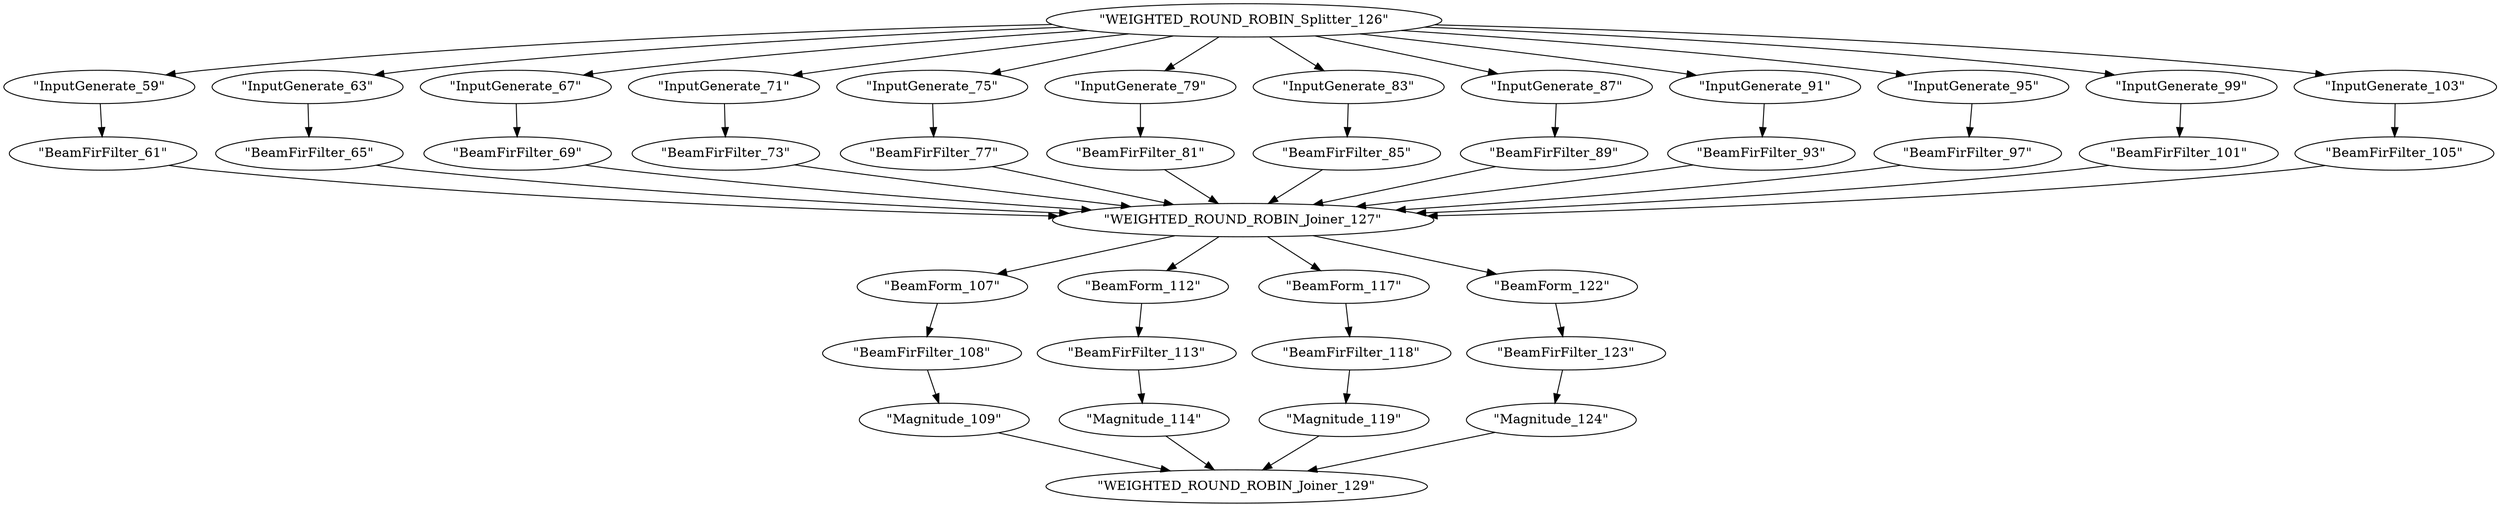 strict digraph BeamFormer_166 {
	graph [name=BeamFormer_166];
	node [label="\N"];
	node0	[codeSize="\"150 b\"",
		label="\"WEIGHTED_ROUND_ROBIN_Splitter_126\"",
		peek="\"0\"",
		peekType="\"float\"",
		pop="\"0\"",
		popType="\"float\"",
		push="\"0\"",
		pushType="\"float\"",
		stackSize="\"32 b\"",
		work="\"0\""];
	node1	[codeSize="\"174 b\"",
		contraction="{'node2': {'label': '\"BeamFirFilter_60\"', 'push': '\"4\"', 'pop': '\"4\"', 'peek': '\"4\"', 'pushType': '\"float\"', 'popType': '\"float\"', '\
peekType': '\"float\"', 'codeSize': '\"332 b\"', 'stackSize': '\"128 b\"', 'work': '\"2538\"'}}",
		label="\"InputGenerate_59\"",
		peek="\"0\"",
		peekType="\"float\"",
		pop="\"0\"",
		popType="\"float\"",
		push="\"4\"",
		pushType="\"float\"",
		stackSize="\"0 b\"",
		work="\"3181\""];
	node0 -> node1;
	node4	[codeSize="\"174 b\"",
		contraction="{'node5': {'label': '\"BeamFirFilter_64\"', 'push': '\"4\"', 'pop': '\"4\"', 'peek': '\"4\"', 'pushType': '\"float\"', 'popType': '\"float\"', '\
peekType': '\"float\"', 'codeSize': '\"332 b\"', 'stackSize': '\"128 b\"', 'work': '\"2538\"'}}",
		label="\"InputGenerate_63\"",
		peek="\"0\"",
		peekType="\"float\"",
		pop="\"0\"",
		popType="\"float\"",
		push="\"4\"",
		pushType="\"float\"",
		stackSize="\"0 b\"",
		work="\"3181\""];
	node0 -> node4;
	node7	[codeSize="\"174 b\"",
		contraction="{'node8': {'label': '\"BeamFirFilter_68\"', 'push': '\"4\"', 'pop': '\"4\"', 'peek': '\"4\"', 'pushType': '\"float\"', 'popType': '\"float\"', '\
peekType': '\"float\"', 'codeSize': '\"332 b\"', 'stackSize': '\"128 b\"', 'work': '\"2538\"'}}",
		label="\"InputGenerate_67\"",
		peek="\"0\"",
		peekType="\"float\"",
		pop="\"0\"",
		popType="\"float\"",
		push="\"4\"",
		pushType="\"float\"",
		stackSize="\"0 b\"",
		work="\"3181\""];
	node0 -> node7;
	node10	[codeSize="\"174 b\"",
		contraction="{'node11': {'label': '\"BeamFirFilter_72\"', 'push': '\"4\"', 'pop': '\"4\"', 'peek': '\"4\"', 'pushType': '\"float\"', 'popType': '\"float\"', '\
peekType': '\"float\"', 'codeSize': '\"332 b\"', 'stackSize': '\"128 b\"', 'work': '\"2538\"'}}",
		label="\"InputGenerate_71\"",
		peek="\"0\"",
		peekType="\"float\"",
		pop="\"0\"",
		popType="\"float\"",
		push="\"4\"",
		pushType="\"float\"",
		stackSize="\"0 b\"",
		work="\"3181\""];
	node0 -> node10;
	node13	[codeSize="\"174 b\"",
		contraction="{'node14': {'label': '\"BeamFirFilter_76\"', 'push': '\"4\"', 'pop': '\"4\"', 'peek': '\"4\"', 'pushType': '\"float\"', 'popType': '\"float\"', '\
peekType': '\"float\"', 'codeSize': '\"332 b\"', 'stackSize': '\"128 b\"', 'work': '\"2538\"'}}",
		label="\"InputGenerate_75\"",
		peek="\"0\"",
		peekType="\"float\"",
		pop="\"0\"",
		popType="\"float\"",
		push="\"4\"",
		pushType="\"float\"",
		stackSize="\"0 b\"",
		work="\"3181\""];
	node0 -> node13;
	node16	[codeSize="\"174 b\"",
		contraction="{'node17': {'label': '\"BeamFirFilter_80\"', 'push': '\"4\"', 'pop': '\"4\"', 'peek': '\"4\"', 'pushType': '\"float\"', 'popType': '\"float\"', '\
peekType': '\"float\"', 'codeSize': '\"332 b\"', 'stackSize': '\"128 b\"', 'work': '\"2538\"'}}",
		label="\"InputGenerate_79\"",
		peek="\"0\"",
		peekType="\"float\"",
		pop="\"0\"",
		popType="\"float\"",
		push="\"4\"",
		pushType="\"float\"",
		stackSize="\"0 b\"",
		work="\"3181\""];
	node0 -> node16;
	node19	[codeSize="\"174 b\"",
		contraction="{'node20': {'label': '\"BeamFirFilter_84\"', 'push': '\"4\"', 'pop': '\"4\"', 'peek': '\"4\"', 'pushType': '\"float\"', 'popType': '\"float\"', '\
peekType': '\"float\"', 'codeSize': '\"332 b\"', 'stackSize': '\"128 b\"', 'work': '\"2538\"'}}",
		label="\"InputGenerate_83\"",
		peek="\"0\"",
		peekType="\"float\"",
		pop="\"0\"",
		popType="\"float\"",
		push="\"4\"",
		pushType="\"float\"",
		stackSize="\"0 b\"",
		work="\"3181\""];
	node0 -> node19;
	node22	[codeSize="\"174 b\"",
		contraction="{'node23': {'label': '\"BeamFirFilter_88\"', 'push': '\"4\"', 'pop': '\"4\"', 'peek': '\"4\"', 'pushType': '\"float\"', 'popType': '\"float\"', '\
peekType': '\"float\"', 'codeSize': '\"332 b\"', 'stackSize': '\"128 b\"', 'work': '\"2538\"'}}",
		label="\"InputGenerate_87\"",
		peek="\"0\"",
		peekType="\"float\"",
		pop="\"0\"",
		popType="\"float\"",
		push="\"4\"",
		pushType="\"float\"",
		stackSize="\"0 b\"",
		work="\"3181\""];
	node0 -> node22;
	node25	[codeSize="\"174 b\"",
		contraction="{'node26': {'label': '\"BeamFirFilter_92\"', 'push': '\"4\"', 'pop': '\"4\"', 'peek': '\"4\"', 'pushType': '\"float\"', 'popType': '\"float\"', '\
peekType': '\"float\"', 'codeSize': '\"332 b\"', 'stackSize': '\"128 b\"', 'work': '\"2538\"'}}",
		label="\"InputGenerate_91\"",
		peek="\"0\"",
		peekType="\"float\"",
		pop="\"0\"",
		popType="\"float\"",
		push="\"4\"",
		pushType="\"float\"",
		stackSize="\"0 b\"",
		work="\"3181\""];
	node0 -> node25;
	node28	[codeSize="\"174 b\"",
		contraction="{'node29': {'label': '\"BeamFirFilter_96\"', 'push': '\"4\"', 'pop': '\"4\"', 'peek': '\"4\"', 'pushType': '\"float\"', 'popType': '\"float\"', '\
peekType': '\"float\"', 'codeSize': '\"332 b\"', 'stackSize': '\"128 b\"', 'work': '\"2538\"'}}",
		label="\"InputGenerate_95\"",
		peek="\"0\"",
		peekType="\"float\"",
		pop="\"0\"",
		popType="\"float\"",
		push="\"4\"",
		pushType="\"float\"",
		stackSize="\"0 b\"",
		work="\"3181\""];
	node0 -> node28;
	node31	[codeSize="\"174 b\"",
		contraction="{'node32': {'label': '\"BeamFirFilter_100\"', 'push': '\"4\"', 'pop': '\"4\"', 'peek': '\"4\"', 'pushType': '\"float\"', 'popType': '\"float\"', '\
peekType': '\"float\"', 'codeSize': '\"332 b\"', 'stackSize': '\"128 b\"', 'work': '\"2538\"'}}",
		label="\"InputGenerate_99\"",
		peek="\"0\"",
		peekType="\"float\"",
		pop="\"0\"",
		popType="\"float\"",
		push="\"4\"",
		pushType="\"float\"",
		stackSize="\"0 b\"",
		work="\"3181\""];
	node0 -> node31;
	node34	[codeSize="\"174 b\"",
		contraction="{'node35': {'label': '\"BeamFirFilter_104\"', 'push': '\"4\"', 'pop': '\"4\"', 'peek': '\"4\"', 'pushType': '\"float\"', 'popType': '\"float\"', '\
peekType': '\"float\"', 'codeSize': '\"332 b\"', 'stackSize': '\"128 b\"', 'work': '\"2538\"'}}",
		label="\"InputGenerate_103\"",
		peek="\"0\"",
		peekType="\"float\"",
		pop="\"0\"",
		popType="\"float\"",
		push="\"4\"",
		pushType="\"float\"",
		stackSize="\"0 b\"",
		work="\"3181\""];
	node0 -> node34;
	node3	[codeSize="\"332 b\"",
		label="\"BeamFirFilter_61\"",
		peek="\"4\"",
		peekType="\"float\"",
		pop="\"4\"",
		popType="\"float\"",
		push="\"2\"",
		pushType="\"float\"",
		stackSize="\"128 b\"",
		work="\"2548\""];
	node1 -> node3;
	node37	[codeSize="\"222 b\"",
		contraction="{'node38': {'label': '\"DUPLICATE_Splitter_128\"', 'push': '\"24\"', 'pop': '\"24\"', 'peek': '\"0\"', 'pushType': '\"float\"', 'popType': '\"\
float\"', 'peekType': '\"float\"', 'codeSize': '\"36 b\"', 'stackSize': '\"64 b\"', 'work': '\"0\"'}}",
		label="\"WEIGHTED_ROUND_ROBIN_Joiner_127\"",
		peek="\"0\"",
		peekType="\"float\"",
		pop="\"24\"",
		popType="\"float\"",
		push="\"24\"",
		pushType="\"float\"",
		stackSize="\"416 b\"",
		work="\"0\""];
	node3 -> node37;
	node6	[codeSize="\"332 b\"",
		label="\"BeamFirFilter_65\"",
		peek="\"4\"",
		peekType="\"float\"",
		pop="\"4\"",
		popType="\"float\"",
		push="\"2\"",
		pushType="\"float\"",
		stackSize="\"128 b\"",
		work="\"2548\""];
	node4 -> node6;
	node6 -> node37;
	node9	[codeSize="\"332 b\"",
		label="\"BeamFirFilter_69\"",
		peek="\"4\"",
		peekType="\"float\"",
		pop="\"4\"",
		popType="\"float\"",
		push="\"2\"",
		pushType="\"float\"",
		stackSize="\"128 b\"",
		work="\"2548\""];
	node7 -> node9;
	node9 -> node37;
	node12	[codeSize="\"332 b\"",
		label="\"BeamFirFilter_73\"",
		peek="\"4\"",
		peekType="\"float\"",
		pop="\"4\"",
		popType="\"float\"",
		push="\"2\"",
		pushType="\"float\"",
		stackSize="\"128 b\"",
		work="\"2548\""];
	node10 -> node12;
	node12 -> node37;
	node15	[codeSize="\"332 b\"",
		label="\"BeamFirFilter_77\"",
		peek="\"4\"",
		peekType="\"float\"",
		pop="\"4\"",
		popType="\"float\"",
		push="\"2\"",
		pushType="\"float\"",
		stackSize="\"128 b\"",
		work="\"2548\""];
	node13 -> node15;
	node15 -> node37;
	node18	[codeSize="\"332 b\"",
		label="\"BeamFirFilter_81\"",
		peek="\"4\"",
		peekType="\"float\"",
		pop="\"4\"",
		popType="\"float\"",
		push="\"2\"",
		pushType="\"float\"",
		stackSize="\"128 b\"",
		work="\"2548\""];
	node16 -> node18;
	node18 -> node37;
	node21	[codeSize="\"332 b\"",
		label="\"BeamFirFilter_85\"",
		peek="\"4\"",
		peekType="\"float\"",
		pop="\"4\"",
		popType="\"float\"",
		push="\"2\"",
		pushType="\"float\"",
		stackSize="\"128 b\"",
		work="\"2548\""];
	node19 -> node21;
	node21 -> node37;
	node24	[codeSize="\"332 b\"",
		label="\"BeamFirFilter_89\"",
		peek="\"4\"",
		peekType="\"float\"",
		pop="\"4\"",
		popType="\"float\"",
		push="\"2\"",
		pushType="\"float\"",
		stackSize="\"128 b\"",
		work="\"2548\""];
	node22 -> node24;
	node24 -> node37;
	node27	[codeSize="\"332 b\"",
		label="\"BeamFirFilter_93\"",
		peek="\"4\"",
		peekType="\"float\"",
		pop="\"4\"",
		popType="\"float\"",
		push="\"2\"",
		pushType="\"float\"",
		stackSize="\"128 b\"",
		work="\"2548\""];
	node25 -> node27;
	node27 -> node37;
	node30	[codeSize="\"332 b\"",
		label="\"BeamFirFilter_97\"",
		peek="\"4\"",
		peekType="\"float\"",
		pop="\"4\"",
		popType="\"float\"",
		push="\"2\"",
		pushType="\"float\"",
		stackSize="\"128 b\"",
		work="\"2548\""];
	node28 -> node30;
	node30 -> node37;
	node33	[codeSize="\"332 b\"",
		label="\"BeamFirFilter_101\"",
		peek="\"4\"",
		peekType="\"float\"",
		pop="\"4\"",
		popType="\"float\"",
		push="\"2\"",
		pushType="\"float\"",
		stackSize="\"128 b\"",
		work="\"2548\""];
	node31 -> node33;
	node33 -> node37;
	node36	[codeSize="\"332 b\"",
		label="\"BeamFirFilter_105\"",
		peek="\"4\"",
		peekType="\"float\"",
		pop="\"4\"",
		popType="\"float\"",
		push="\"2\"",
		pushType="\"float\"",
		stackSize="\"128 b\"",
		work="\"2548\""];
	node34 -> node36;
	node36 -> node37;
	node39	[codeSize="\"130 b\"",
		label="\"BeamForm_107\"",
		peek="\"24\"",
		peekType="\"float\"",
		pop="\"24\"",
		popType="\"float\"",
		push="\"2\"",
		pushType="\"float\"",
		stackSize="\"160 b\"",
		work="\"390\""];
	node37 -> node39;
	node43	[codeSize="\"130 b\"",
		label="\"BeamForm_112\"",
		peek="\"24\"",
		peekType="\"float\"",
		pop="\"24\"",
		popType="\"float\"",
		push="\"2\"",
		pushType="\"float\"",
		stackSize="\"160 b\"",
		work="\"390\""];
	node37 -> node43;
	node47	[codeSize="\"130 b\"",
		label="\"BeamForm_117\"",
		peek="\"24\"",
		peekType="\"float\"",
		pop="\"24\"",
		popType="\"float\"",
		push="\"2\"",
		pushType="\"float\"",
		stackSize="\"160 b\"",
		work="\"390\""];
	node37 -> node47;
	node51	[codeSize="\"130 b\"",
		label="\"BeamForm_122\"",
		peek="\"24\"",
		peekType="\"float\"",
		pop="\"24\"",
		popType="\"float\"",
		push="\"2\"",
		pushType="\"float\"",
		stackSize="\"160 b\"",
		work="\"390\""];
	node37 -> node51;
	node40	[codeSize="\"332 b\"",
		label="\"BeamFirFilter_108\"",
		peek="\"2\"",
		peekType="\"float\"",
		pop="\"2\"",
		popType="\"float\"",
		push="\"2\"",
		pushType="\"float\"",
		stackSize="\"128 b\"",
		work="\"20010\""];
	node39 -> node40;
	node41	[codeSize="\"77 b\"",
		contraction="{'node42': {'label': '\"FloatPrinter_110\"', 'push': '\"0\"', 'pop': '\"1\"', 'peek': '\"1\"', 'pushType': '\"float\"', 'popType': '\"float\"', '\
peekType': '\"float\"', 'codeSize': '\"16 b\"', 'stackSize': '\"0 b\"', 'work': '\"6\"'}}",
		label="\"Magnitude_109\"",
		peek="\"2\"",
		peekType="\"float\"",
		pop="\"2\"",
		popType="\"float\"",
		push="\"1\"",
		pushType="\"float\"",
		stackSize="\"64 b\"",
		work="\"338\""];
	node40 -> node41;
	node55	[codeSize="\"54 b\"",
		label="\"WEIGHTED_ROUND_ROBIN_Joiner_129\"",
		peek="\"0\"",
		peekType="\"float\"",
		pop="\"0\"",
		popType="\"float\"",
		push="\"0\"",
		pushType="\"float\"",
		stackSize="\"32 b\"",
		work="\"0\""];
	node41 -> node55;
	node44	[codeSize="\"332 b\"",
		label="\"BeamFirFilter_113\"",
		peek="\"2\"",
		peekType="\"float\"",
		pop="\"2\"",
		popType="\"float\"",
		push="\"2\"",
		pushType="\"float\"",
		stackSize="\"128 b\"",
		work="\"20010\""];
	node43 -> node44;
	node45	[codeSize="\"77 b\"",
		contraction="{'node46': {'label': '\"FloatPrinter_115\"', 'push': '\"0\"', 'pop': '\"1\"', 'peek': '\"1\"', 'pushType': '\"float\"', 'popType': '\"float\"', '\
peekType': '\"float\"', 'codeSize': '\"16 b\"', 'stackSize': '\"0 b\"', 'work': '\"6\"'}}",
		label="\"Magnitude_114\"",
		peek="\"2\"",
		peekType="\"float\"",
		pop="\"2\"",
		popType="\"float\"",
		push="\"1\"",
		pushType="\"float\"",
		stackSize="\"64 b\"",
		work="\"338\""];
	node44 -> node45;
	node45 -> node55;
	node48	[codeSize="\"332 b\"",
		label="\"BeamFirFilter_118\"",
		peek="\"2\"",
		peekType="\"float\"",
		pop="\"2\"",
		popType="\"float\"",
		push="\"2\"",
		pushType="\"float\"",
		stackSize="\"128 b\"",
		work="\"20010\""];
	node47 -> node48;
	node49	[codeSize="\"77 b\"",
		contraction="{'node50': {'label': '\"FloatPrinter_120\"', 'push': '\"0\"', 'pop': '\"1\"', 'peek': '\"1\"', 'pushType': '\"float\"', 'popType': '\"float\"', '\
peekType': '\"float\"', 'codeSize': '\"16 b\"', 'stackSize': '\"0 b\"', 'work': '\"6\"'}}",
		label="\"Magnitude_119\"",
		peek="\"2\"",
		peekType="\"float\"",
		pop="\"2\"",
		popType="\"float\"",
		push="\"1\"",
		pushType="\"float\"",
		stackSize="\"64 b\"",
		work="\"338\""];
	node48 -> node49;
	node49 -> node55;
	node52	[codeSize="\"332 b\"",
		label="\"BeamFirFilter_123\"",
		peek="\"2\"",
		peekType="\"float\"",
		pop="\"2\"",
		popType="\"float\"",
		push="\"2\"",
		pushType="\"float\"",
		stackSize="\"128 b\"",
		work="\"20010\""];
	node51 -> node52;
	node53	[codeSize="\"77 b\"",
		contraction="{'node54': {'label': '\"FloatPrinter_125\"', 'push': '\"0\"', 'pop': '\"1\"', 'peek': '\"1\"', 'pushType': '\"float\"', 'popType': '\"float\"', '\
peekType': '\"float\"', 'codeSize': '\"16 b\"', 'stackSize': '\"0 b\"', 'work': '\"6\"'}}",
		label="\"Magnitude_124\"",
		peek="\"2\"",
		peekType="\"float\"",
		pop="\"2\"",
		popType="\"float\"",
		push="\"1\"",
		pushType="\"float\"",
		stackSize="\"64 b\"",
		work="\"338\""];
	node52 -> node53;
	node53 -> node55;
}

